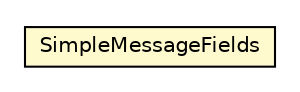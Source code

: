 #!/usr/local/bin/dot
#
# Class diagram 
# Generated by UMLGraph version R5_6-24-gf6e263 (http://www.umlgraph.org/)
#

digraph G {
	edge [fontname="Helvetica",fontsize=10,labelfontname="Helvetica",labelfontsize=10];
	node [fontname="Helvetica",fontsize=10,shape=plaintext];
	nodesep=0.25;
	ranksep=0.5;
	// org.universAAL.middleware.broker.client.SimpleMessageFields
	c7644768 [label=<<table title="org.universAAL.middleware.broker.client.SimpleMessageFields" border="0" cellborder="1" cellspacing="0" cellpadding="2" port="p" bgcolor="lemonChiffon" href="./SimpleMessageFields.html">
		<tr><td><table border="0" cellspacing="0" cellpadding="1">
<tr><td align="center" balign="center"> SimpleMessageFields </td></tr>
		</table></td></tr>
		</table>>, URL="./SimpleMessageFields.html", fontname="Helvetica", fontcolor="black", fontsize=10.0];
}

